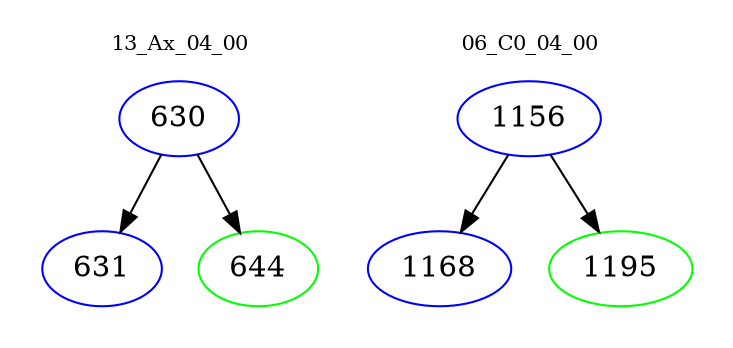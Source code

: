 digraph{
subgraph cluster_0 {
color = white
label = "13_Ax_04_00";
fontsize=10;
T0_630 [label="630", color="blue"]
T0_630 -> T0_631 [color="black"]
T0_631 [label="631", color="blue"]
T0_630 -> T0_644 [color="black"]
T0_644 [label="644", color="green"]
}
subgraph cluster_1 {
color = white
label = "06_C0_04_00";
fontsize=10;
T1_1156 [label="1156", color="blue"]
T1_1156 -> T1_1168 [color="black"]
T1_1168 [label="1168", color="blue"]
T1_1156 -> T1_1195 [color="black"]
T1_1195 [label="1195", color="green"]
}
}
